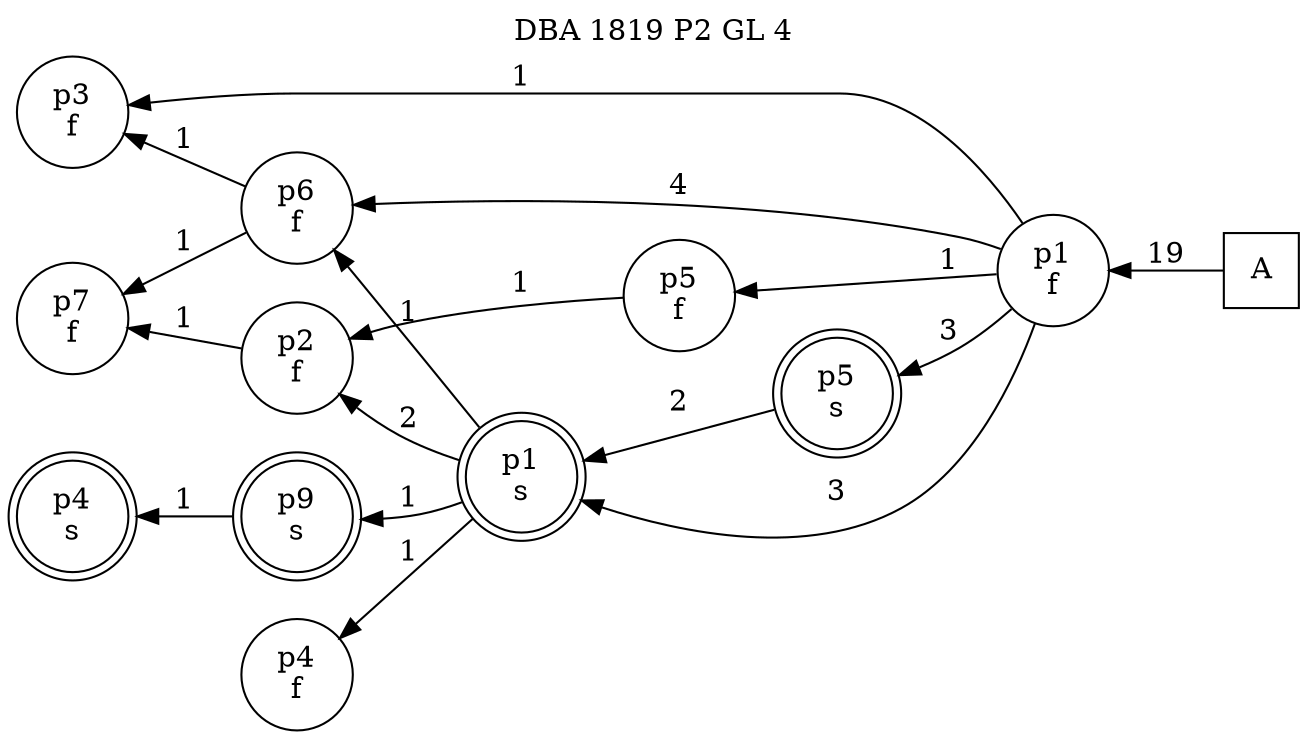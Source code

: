 digraph DBA_1819_P2_GL_4_GOOD {
labelloc="tl"
label= " DBA 1819 P2 GL 4 "
rankdir="RL";
graph [ size=" 10 , 10 !"]

"A" [shape="square" label="A"]
"p1_f" [shape="circle" label="p1
f"]
"p6_f" [shape="circle" label="p6
f"]
"p1_s" [shape="doublecircle" label="p1
s"]
"p4_f" [shape="circle" label="p4
f"]
"p2_f" [shape="circle" label="p2
f"]
"p7_f" [shape="circle" label="p7
f"]
"p3_f" [shape="circle" label="p3
f"]
"p5_f" [shape="circle" label="p5
f"]
"p5_s" [shape="doublecircle" label="p5
s"]
"p9_s" [shape="doublecircle" label="p9
s"]
"p4_s" [shape="doublecircle" label="p4
s"]
"A" -> "p1_f" [ label=19]
"p1_f" -> "p6_f" [ label=4]
"p1_f" -> "p1_s" [ label=3]
"p1_f" -> "p3_f" [ label=1]
"p1_f" -> "p5_f" [ label=1]
"p1_f" -> "p5_s" [ label=3]
"p6_f" -> "p7_f" [ label=1]
"p6_f" -> "p3_f" [ label=1]
"p1_s" -> "p6_f" [ label=1]
"p1_s" -> "p4_f" [ label=1]
"p1_s" -> "p2_f" [ label=2]
"p1_s" -> "p9_s" [ label=1]
"p2_f" -> "p7_f" [ label=1]
"p5_f" -> "p2_f" [ label=1]
"p5_s" -> "p1_s" [ label=2]
"p9_s" -> "p4_s" [ label=1]
}
